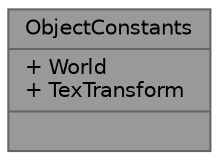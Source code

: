 digraph "ObjectConstants"
{
 // LATEX_PDF_SIZE
  bgcolor="transparent";
  edge [fontname=Helvetica,fontsize=10,labelfontname=Helvetica,labelfontsize=10];
  node [fontname=Helvetica,fontsize=10,shape=box,height=0.2,width=0.4];
  Node1 [shape=record,label="{ObjectConstants\n|+ World\l+ TexTransform\l|}",height=0.2,width=0.4,color="gray40", fillcolor="grey60", style="filled", fontcolor="black",tooltip=" "];
}
